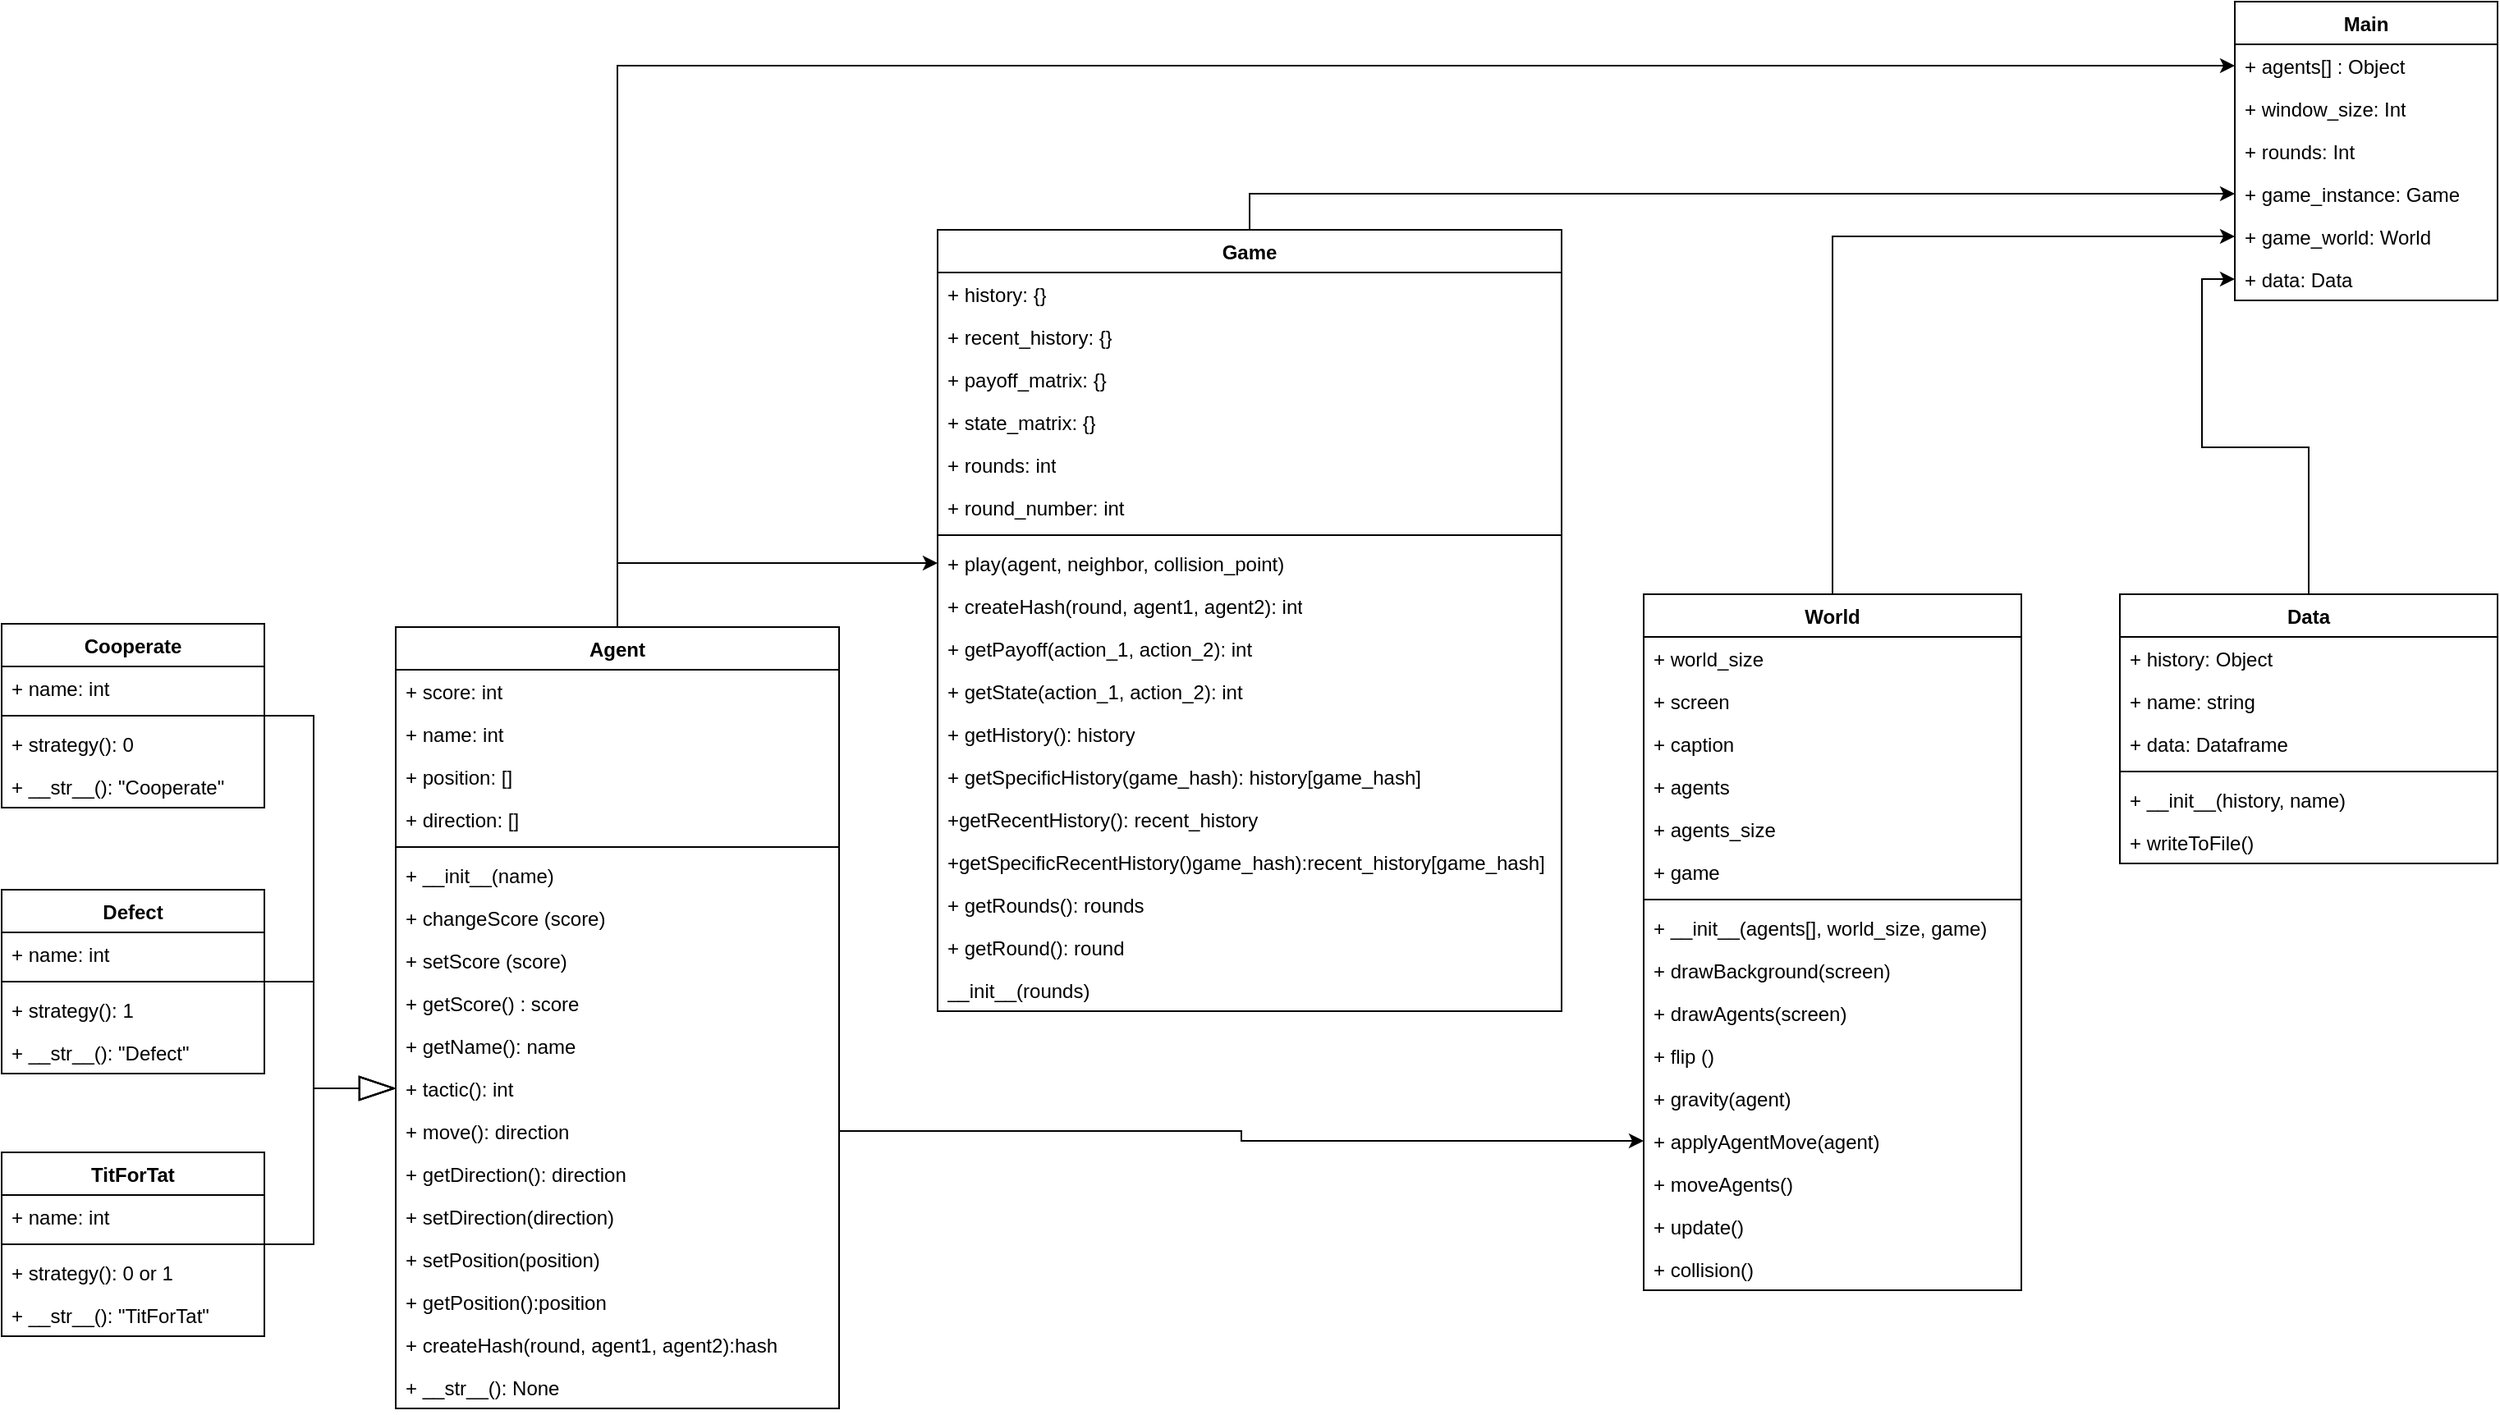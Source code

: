 <mxfile version="25.0.3">
  <diagram name="Page-1" id="hnyK_M3NlGHjHrZ5gKMo">
    <mxGraphModel dx="1423" dy="310" grid="1" gridSize="10" guides="1" tooltips="1" connect="1" arrows="1" fold="1" page="1" pageScale="1" pageWidth="850" pageHeight="1100" math="0" shadow="0">
      <root>
        <mxCell id="0" />
        <mxCell id="1" parent="0" />
        <mxCell id="TNZhgFUFGY6rMlC5T3Tr-9" value="Main" style="swimlane;fontStyle=1;align=center;verticalAlign=top;childLayout=stackLayout;horizontal=1;startSize=26;horizontalStack=0;resizeParent=1;resizeParentMax=0;resizeLast=0;collapsible=1;marginBottom=0;whiteSpace=wrap;html=1;" parent="1" vertex="1">
          <mxGeometry x="1240" y="459" width="160" height="182" as="geometry" />
        </mxCell>
        <mxCell id="TNZhgFUFGY6rMlC5T3Tr-10" value="&lt;div&gt;+ agents[] : Object&lt;/div&gt;" style="text;strokeColor=none;fillColor=none;align=left;verticalAlign=top;spacingLeft=4;spacingRight=4;overflow=hidden;rotatable=0;points=[[0,0.5],[1,0.5]];portConstraint=eastwest;whiteSpace=wrap;html=1;" parent="TNZhgFUFGY6rMlC5T3Tr-9" vertex="1">
          <mxGeometry y="26" width="160" height="26" as="geometry" />
        </mxCell>
        <mxCell id="TNZhgFUFGY6rMlC5T3Tr-18" value="+ window_size: Int" style="text;strokeColor=none;fillColor=none;align=left;verticalAlign=top;spacingLeft=4;spacingRight=4;overflow=hidden;rotatable=0;points=[[0,0.5],[1,0.5]];portConstraint=eastwest;whiteSpace=wrap;html=1;" parent="TNZhgFUFGY6rMlC5T3Tr-9" vertex="1">
          <mxGeometry y="52" width="160" height="26" as="geometry" />
        </mxCell>
        <mxCell id="TNZhgFUFGY6rMlC5T3Tr-20" value="+ rounds: Int" style="text;strokeColor=none;fillColor=none;align=left;verticalAlign=top;spacingLeft=4;spacingRight=4;overflow=hidden;rotatable=0;points=[[0,0.5],[1,0.5]];portConstraint=eastwest;whiteSpace=wrap;html=1;" parent="TNZhgFUFGY6rMlC5T3Tr-9" vertex="1">
          <mxGeometry y="78" width="160" height="26" as="geometry" />
        </mxCell>
        <mxCell id="TNZhgFUFGY6rMlC5T3Tr-21" value="+ game_instance: Game" style="text;strokeColor=none;fillColor=none;align=left;verticalAlign=top;spacingLeft=4;spacingRight=4;overflow=hidden;rotatable=0;points=[[0,0.5],[1,0.5]];portConstraint=eastwest;whiteSpace=wrap;html=1;" parent="TNZhgFUFGY6rMlC5T3Tr-9" vertex="1">
          <mxGeometry y="104" width="160" height="26" as="geometry" />
        </mxCell>
        <mxCell id="TNZhgFUFGY6rMlC5T3Tr-19" value="+ game_world: World" style="text;strokeColor=none;fillColor=none;align=left;verticalAlign=top;spacingLeft=4;spacingRight=4;overflow=hidden;rotatable=0;points=[[0,0.5],[1,0.5]];portConstraint=eastwest;whiteSpace=wrap;html=1;" parent="TNZhgFUFGY6rMlC5T3Tr-9" vertex="1">
          <mxGeometry y="130" width="160" height="26" as="geometry" />
        </mxCell>
        <mxCell id="TNZhgFUFGY6rMlC5T3Tr-17" value="+ data: Data" style="text;strokeColor=none;fillColor=none;align=left;verticalAlign=top;spacingLeft=4;spacingRight=4;overflow=hidden;rotatable=0;points=[[0,0.5],[1,0.5]];portConstraint=eastwest;whiteSpace=wrap;html=1;" parent="TNZhgFUFGY6rMlC5T3Tr-9" vertex="1">
          <mxGeometry y="156" width="160" height="26" as="geometry" />
        </mxCell>
        <mxCell id="aTV576hCUivnqyw-7uxB-5" style="edgeStyle=orthogonalEdgeStyle;rounded=0;orthogonalLoop=1;jettySize=auto;html=1;exitX=0.5;exitY=0;exitDx=0;exitDy=0;entryX=0;entryY=0.5;entryDx=0;entryDy=0;" parent="1" source="TNZhgFUFGY6rMlC5T3Tr-13" target="TNZhgFUFGY6rMlC5T3Tr-19" edge="1">
          <mxGeometry relative="1" as="geometry" />
        </mxCell>
        <mxCell id="TNZhgFUFGY6rMlC5T3Tr-13" value="World" style="swimlane;fontStyle=1;align=center;verticalAlign=top;childLayout=stackLayout;horizontal=1;startSize=26;horizontalStack=0;resizeParent=1;resizeParentMax=0;resizeLast=0;collapsible=1;marginBottom=0;whiteSpace=wrap;html=1;" parent="1" vertex="1">
          <mxGeometry x="880" y="820" width="230" height="424" as="geometry" />
        </mxCell>
        <mxCell id="TNZhgFUFGY6rMlC5T3Tr-14" value="+ world_size" style="text;strokeColor=none;fillColor=none;align=left;verticalAlign=top;spacingLeft=4;spacingRight=4;overflow=hidden;rotatable=0;points=[[0,0.5],[1,0.5]];portConstraint=eastwest;whiteSpace=wrap;html=1;" parent="TNZhgFUFGY6rMlC5T3Tr-13" vertex="1">
          <mxGeometry y="26" width="230" height="26" as="geometry" />
        </mxCell>
        <mxCell id="kklQBV2uUnJuEIr_n-jg-3" value="+ screen" style="text;strokeColor=none;fillColor=none;align=left;verticalAlign=top;spacingLeft=4;spacingRight=4;overflow=hidden;rotatable=0;points=[[0,0.5],[1,0.5]];portConstraint=eastwest;whiteSpace=wrap;html=1;" parent="TNZhgFUFGY6rMlC5T3Tr-13" vertex="1">
          <mxGeometry y="52" width="230" height="26" as="geometry" />
        </mxCell>
        <mxCell id="kklQBV2uUnJuEIr_n-jg-6" value="+ caption" style="text;strokeColor=none;fillColor=none;align=left;verticalAlign=top;spacingLeft=4;spacingRight=4;overflow=hidden;rotatable=0;points=[[0,0.5],[1,0.5]];portConstraint=eastwest;whiteSpace=wrap;html=1;" parent="TNZhgFUFGY6rMlC5T3Tr-13" vertex="1">
          <mxGeometry y="78" width="230" height="26" as="geometry" />
        </mxCell>
        <mxCell id="kklQBV2uUnJuEIr_n-jg-5" value="+ agents" style="text;strokeColor=none;fillColor=none;align=left;verticalAlign=top;spacingLeft=4;spacingRight=4;overflow=hidden;rotatable=0;points=[[0,0.5],[1,0.5]];portConstraint=eastwest;whiteSpace=wrap;html=1;" parent="TNZhgFUFGY6rMlC5T3Tr-13" vertex="1">
          <mxGeometry y="104" width="230" height="26" as="geometry" />
        </mxCell>
        <mxCell id="kklQBV2uUnJuEIr_n-jg-4" value="+ agents_size" style="text;strokeColor=none;fillColor=none;align=left;verticalAlign=top;spacingLeft=4;spacingRight=4;overflow=hidden;rotatable=0;points=[[0,0.5],[1,0.5]];portConstraint=eastwest;whiteSpace=wrap;html=1;" parent="TNZhgFUFGY6rMlC5T3Tr-13" vertex="1">
          <mxGeometry y="130" width="230" height="26" as="geometry" />
        </mxCell>
        <mxCell id="kklQBV2uUnJuEIr_n-jg-2" value="+ game" style="text;strokeColor=none;fillColor=none;align=left;verticalAlign=top;spacingLeft=4;spacingRight=4;overflow=hidden;rotatable=0;points=[[0,0.5],[1,0.5]];portConstraint=eastwest;whiteSpace=wrap;html=1;" parent="TNZhgFUFGY6rMlC5T3Tr-13" vertex="1">
          <mxGeometry y="156" width="230" height="26" as="geometry" />
        </mxCell>
        <mxCell id="TNZhgFUFGY6rMlC5T3Tr-15" value="" style="line;strokeWidth=1;fillColor=none;align=left;verticalAlign=middle;spacingTop=-1;spacingLeft=3;spacingRight=3;rotatable=0;labelPosition=right;points=[];portConstraint=eastwest;strokeColor=inherit;" parent="TNZhgFUFGY6rMlC5T3Tr-13" vertex="1">
          <mxGeometry y="182" width="230" height="8" as="geometry" />
        </mxCell>
        <mxCell id="TNZhgFUFGY6rMlC5T3Tr-16" value="+ __init__(agents[], world_size, game)" style="text;strokeColor=none;fillColor=none;align=left;verticalAlign=top;spacingLeft=4;spacingRight=4;overflow=hidden;rotatable=0;points=[[0,0.5],[1,0.5]];portConstraint=eastwest;whiteSpace=wrap;html=1;" parent="TNZhgFUFGY6rMlC5T3Tr-13" vertex="1">
          <mxGeometry y="190" width="230" height="26" as="geometry" />
        </mxCell>
        <mxCell id="kklQBV2uUnJuEIr_n-jg-9" value="+ drawBackground(screen)" style="text;strokeColor=none;fillColor=none;align=left;verticalAlign=top;spacingLeft=4;spacingRight=4;overflow=hidden;rotatable=0;points=[[0,0.5],[1,0.5]];portConstraint=eastwest;whiteSpace=wrap;html=1;" parent="TNZhgFUFGY6rMlC5T3Tr-13" vertex="1">
          <mxGeometry y="216" width="230" height="26" as="geometry" />
        </mxCell>
        <mxCell id="kklQBV2uUnJuEIr_n-jg-14" value="+ drawAgents(screen)" style="text;strokeColor=none;fillColor=none;align=left;verticalAlign=top;spacingLeft=4;spacingRight=4;overflow=hidden;rotatable=0;points=[[0,0.5],[1,0.5]];portConstraint=eastwest;whiteSpace=wrap;html=1;" parent="TNZhgFUFGY6rMlC5T3Tr-13" vertex="1">
          <mxGeometry y="242" width="230" height="26" as="geometry" />
        </mxCell>
        <mxCell id="kklQBV2uUnJuEIr_n-jg-12" value="+ flip ()" style="text;strokeColor=none;fillColor=none;align=left;verticalAlign=top;spacingLeft=4;spacingRight=4;overflow=hidden;rotatable=0;points=[[0,0.5],[1,0.5]];portConstraint=eastwest;whiteSpace=wrap;html=1;" parent="TNZhgFUFGY6rMlC5T3Tr-13" vertex="1">
          <mxGeometry y="268" width="230" height="26" as="geometry" />
        </mxCell>
        <mxCell id="kklQBV2uUnJuEIr_n-jg-13" value="+ gravity(agent)" style="text;strokeColor=none;fillColor=none;align=left;verticalAlign=top;spacingLeft=4;spacingRight=4;overflow=hidden;rotatable=0;points=[[0,0.5],[1,0.5]];portConstraint=eastwest;whiteSpace=wrap;html=1;" parent="TNZhgFUFGY6rMlC5T3Tr-13" vertex="1">
          <mxGeometry y="294" width="230" height="26" as="geometry" />
        </mxCell>
        <mxCell id="kklQBV2uUnJuEIr_n-jg-11" value="+ applyAgentMove(agent)" style="text;strokeColor=none;fillColor=none;align=left;verticalAlign=top;spacingLeft=4;spacingRight=4;overflow=hidden;rotatable=0;points=[[0,0.5],[1,0.5]];portConstraint=eastwest;whiteSpace=wrap;html=1;" parent="TNZhgFUFGY6rMlC5T3Tr-13" vertex="1">
          <mxGeometry y="320" width="230" height="26" as="geometry" />
        </mxCell>
        <mxCell id="kklQBV2uUnJuEIr_n-jg-10" value="+ moveAgents()" style="text;strokeColor=none;fillColor=none;align=left;verticalAlign=top;spacingLeft=4;spacingRight=4;overflow=hidden;rotatable=0;points=[[0,0.5],[1,0.5]];portConstraint=eastwest;whiteSpace=wrap;html=1;" parent="TNZhgFUFGY6rMlC5T3Tr-13" vertex="1">
          <mxGeometry y="346" width="230" height="26" as="geometry" />
        </mxCell>
        <mxCell id="kklQBV2uUnJuEIr_n-jg-8" value="+ update()" style="text;strokeColor=none;fillColor=none;align=left;verticalAlign=top;spacingLeft=4;spacingRight=4;overflow=hidden;rotatable=0;points=[[0,0.5],[1,0.5]];portConstraint=eastwest;whiteSpace=wrap;html=1;" parent="TNZhgFUFGY6rMlC5T3Tr-13" vertex="1">
          <mxGeometry y="372" width="230" height="26" as="geometry" />
        </mxCell>
        <mxCell id="kklQBV2uUnJuEIr_n-jg-7" value="+ collision()" style="text;strokeColor=none;fillColor=none;align=left;verticalAlign=top;spacingLeft=4;spacingRight=4;overflow=hidden;rotatable=0;points=[[0,0.5],[1,0.5]];portConstraint=eastwest;whiteSpace=wrap;html=1;" parent="TNZhgFUFGY6rMlC5T3Tr-13" vertex="1">
          <mxGeometry y="398" width="230" height="26" as="geometry" />
        </mxCell>
        <mxCell id="aTV576hCUivnqyw-7uxB-1" style="edgeStyle=orthogonalEdgeStyle;rounded=0;orthogonalLoop=1;jettySize=auto;html=1;exitX=0.5;exitY=0;exitDx=0;exitDy=0;entryX=0;entryY=0.5;entryDx=0;entryDy=0;" parent="1" source="kklQBV2uUnJuEIr_n-jg-20" target="TNZhgFUFGY6rMlC5T3Tr-10" edge="1">
          <mxGeometry relative="1" as="geometry" />
        </mxCell>
        <mxCell id="aTV576hCUivnqyw-7uxB-4" style="edgeStyle=orthogonalEdgeStyle;rounded=0;orthogonalLoop=1;jettySize=auto;html=1;exitX=0.5;exitY=0;exitDx=0;exitDy=0;entryX=0;entryY=0.5;entryDx=0;entryDy=0;" parent="1" source="kklQBV2uUnJuEIr_n-jg-20" target="kklQBV2uUnJuEIr_n-jg-42" edge="1">
          <mxGeometry relative="1" as="geometry" />
        </mxCell>
        <mxCell id="kklQBV2uUnJuEIr_n-jg-20" value="Agent" style="swimlane;fontStyle=1;align=center;verticalAlign=top;childLayout=stackLayout;horizontal=1;startSize=26;horizontalStack=0;resizeParent=1;resizeParentMax=0;resizeLast=0;collapsible=1;marginBottom=0;whiteSpace=wrap;html=1;" parent="1" vertex="1">
          <mxGeometry x="120" y="840" width="270" height="476" as="geometry" />
        </mxCell>
        <mxCell id="kklQBV2uUnJuEIr_n-jg-21" value="+ score: int" style="text;strokeColor=none;fillColor=none;align=left;verticalAlign=top;spacingLeft=4;spacingRight=4;overflow=hidden;rotatable=0;points=[[0,0.5],[1,0.5]];portConstraint=eastwest;whiteSpace=wrap;html=1;" parent="kklQBV2uUnJuEIr_n-jg-20" vertex="1">
          <mxGeometry y="26" width="270" height="26" as="geometry" />
        </mxCell>
        <mxCell id="kklQBV2uUnJuEIr_n-jg-26" value="+ name: int" style="text;strokeColor=none;fillColor=none;align=left;verticalAlign=top;spacingLeft=4;spacingRight=4;overflow=hidden;rotatable=0;points=[[0,0.5],[1,0.5]];portConstraint=eastwest;whiteSpace=wrap;html=1;" parent="kklQBV2uUnJuEIr_n-jg-20" vertex="1">
          <mxGeometry y="52" width="270" height="26" as="geometry" />
        </mxCell>
        <mxCell id="kklQBV2uUnJuEIr_n-jg-25" value="+ position: []" style="text;strokeColor=none;fillColor=none;align=left;verticalAlign=top;spacingLeft=4;spacingRight=4;overflow=hidden;rotatable=0;points=[[0,0.5],[1,0.5]];portConstraint=eastwest;whiteSpace=wrap;html=1;" parent="kklQBV2uUnJuEIr_n-jg-20" vertex="1">
          <mxGeometry y="78" width="270" height="26" as="geometry" />
        </mxCell>
        <mxCell id="kklQBV2uUnJuEIr_n-jg-24" value="+ direction: []" style="text;strokeColor=none;fillColor=none;align=left;verticalAlign=top;spacingLeft=4;spacingRight=4;overflow=hidden;rotatable=0;points=[[0,0.5],[1,0.5]];portConstraint=eastwest;whiteSpace=wrap;html=1;" parent="kklQBV2uUnJuEIr_n-jg-20" vertex="1">
          <mxGeometry y="104" width="270" height="26" as="geometry" />
        </mxCell>
        <mxCell id="kklQBV2uUnJuEIr_n-jg-22" value="" style="line;strokeWidth=1;fillColor=none;align=left;verticalAlign=middle;spacingTop=-1;spacingLeft=3;spacingRight=3;rotatable=0;labelPosition=right;points=[];portConstraint=eastwest;strokeColor=inherit;" parent="kklQBV2uUnJuEIr_n-jg-20" vertex="1">
          <mxGeometry y="130" width="270" height="8" as="geometry" />
        </mxCell>
        <mxCell id="kklQBV2uUnJuEIr_n-jg-23" value="+ __init__(name)" style="text;strokeColor=none;fillColor=none;align=left;verticalAlign=top;spacingLeft=4;spacingRight=4;overflow=hidden;rotatable=0;points=[[0,0.5],[1,0.5]];portConstraint=eastwest;whiteSpace=wrap;html=1;" parent="kklQBV2uUnJuEIr_n-jg-20" vertex="1">
          <mxGeometry y="138" width="270" height="26" as="geometry" />
        </mxCell>
        <mxCell id="kklQBV2uUnJuEIr_n-jg-28" value="+ changeScore (score)" style="text;strokeColor=none;fillColor=none;align=left;verticalAlign=top;spacingLeft=4;spacingRight=4;overflow=hidden;rotatable=0;points=[[0,0.5],[1,0.5]];portConstraint=eastwest;whiteSpace=wrap;html=1;" parent="kklQBV2uUnJuEIr_n-jg-20" vertex="1">
          <mxGeometry y="164" width="270" height="26" as="geometry" />
        </mxCell>
        <mxCell id="kklQBV2uUnJuEIr_n-jg-33" value="+ setScore (score)" style="text;strokeColor=none;fillColor=none;align=left;verticalAlign=top;spacingLeft=4;spacingRight=4;overflow=hidden;rotatable=0;points=[[0,0.5],[1,0.5]];portConstraint=eastwest;whiteSpace=wrap;html=1;" parent="kklQBV2uUnJuEIr_n-jg-20" vertex="1">
          <mxGeometry y="190" width="270" height="26" as="geometry" />
        </mxCell>
        <mxCell id="kklQBV2uUnJuEIr_n-jg-31" value="+ getScore() : score" style="text;strokeColor=none;fillColor=none;align=left;verticalAlign=top;spacingLeft=4;spacingRight=4;overflow=hidden;rotatable=0;points=[[0,0.5],[1,0.5]];portConstraint=eastwest;whiteSpace=wrap;html=1;" parent="kklQBV2uUnJuEIr_n-jg-20" vertex="1">
          <mxGeometry y="216" width="270" height="26" as="geometry" />
        </mxCell>
        <mxCell id="kklQBV2uUnJuEIr_n-jg-35" value="+ getName(): name" style="text;strokeColor=none;fillColor=none;align=left;verticalAlign=top;spacingLeft=4;spacingRight=4;overflow=hidden;rotatable=0;points=[[0,0.5],[1,0.5]];portConstraint=eastwest;whiteSpace=wrap;html=1;" parent="kklQBV2uUnJuEIr_n-jg-20" vertex="1">
          <mxGeometry y="242" width="270" height="26" as="geometry" />
        </mxCell>
        <mxCell id="kklQBV2uUnJuEIr_n-jg-34" value="+ tactic(): int" style="text;strokeColor=none;fillColor=none;align=left;verticalAlign=top;spacingLeft=4;spacingRight=4;overflow=hidden;rotatable=0;points=[[0,0.5],[1,0.5]];portConstraint=eastwest;whiteSpace=wrap;html=1;" parent="kklQBV2uUnJuEIr_n-jg-20" vertex="1">
          <mxGeometry y="268" width="270" height="26" as="geometry" />
        </mxCell>
        <mxCell id="kklQBV2uUnJuEIr_n-jg-32" value="+ move(): direction" style="text;strokeColor=none;fillColor=none;align=left;verticalAlign=top;spacingLeft=4;spacingRight=4;overflow=hidden;rotatable=0;points=[[0,0.5],[1,0.5]];portConstraint=eastwest;whiteSpace=wrap;html=1;" parent="kklQBV2uUnJuEIr_n-jg-20" vertex="1">
          <mxGeometry y="294" width="270" height="26" as="geometry" />
        </mxCell>
        <mxCell id="kklQBV2uUnJuEIr_n-jg-30" value="+ getDirection(): direction" style="text;strokeColor=none;fillColor=none;align=left;verticalAlign=top;spacingLeft=4;spacingRight=4;overflow=hidden;rotatable=0;points=[[0,0.5],[1,0.5]];portConstraint=eastwest;whiteSpace=wrap;html=1;" parent="kklQBV2uUnJuEIr_n-jg-20" vertex="1">
          <mxGeometry y="320" width="270" height="26" as="geometry" />
        </mxCell>
        <mxCell id="kklQBV2uUnJuEIr_n-jg-29" value="+ setDirection(direction)" style="text;strokeColor=none;fillColor=none;align=left;verticalAlign=top;spacingLeft=4;spacingRight=4;overflow=hidden;rotatable=0;points=[[0,0.5],[1,0.5]];portConstraint=eastwest;whiteSpace=wrap;html=1;" parent="kklQBV2uUnJuEIr_n-jg-20" vertex="1">
          <mxGeometry y="346" width="270" height="26" as="geometry" />
        </mxCell>
        <mxCell id="kklQBV2uUnJuEIr_n-jg-36" value="+ setPosition(position)" style="text;strokeColor=none;fillColor=none;align=left;verticalAlign=top;spacingLeft=4;spacingRight=4;overflow=hidden;rotatable=0;points=[[0,0.5],[1,0.5]];portConstraint=eastwest;whiteSpace=wrap;html=1;" parent="kklQBV2uUnJuEIr_n-jg-20" vertex="1">
          <mxGeometry y="372" width="270" height="26" as="geometry" />
        </mxCell>
        <mxCell id="kklQBV2uUnJuEIr_n-jg-38" value="+ getPosition():position" style="text;strokeColor=none;fillColor=none;align=left;verticalAlign=top;spacingLeft=4;spacingRight=4;overflow=hidden;rotatable=0;points=[[0,0.5],[1,0.5]];portConstraint=eastwest;whiteSpace=wrap;html=1;" parent="kklQBV2uUnJuEIr_n-jg-20" vertex="1">
          <mxGeometry y="398" width="270" height="26" as="geometry" />
        </mxCell>
        <mxCell id="kklQBV2uUnJuEIr_n-jg-37" value="+ createHash(round, agent1, agent2):hash" style="text;strokeColor=none;fillColor=none;align=left;verticalAlign=top;spacingLeft=4;spacingRight=4;overflow=hidden;rotatable=0;points=[[0,0.5],[1,0.5]];portConstraint=eastwest;whiteSpace=wrap;html=1;" parent="kklQBV2uUnJuEIr_n-jg-20" vertex="1">
          <mxGeometry y="424" width="270" height="26" as="geometry" />
        </mxCell>
        <mxCell id="kklQBV2uUnJuEIr_n-jg-27" value="+ __str__(): None" style="text;strokeColor=none;fillColor=none;align=left;verticalAlign=top;spacingLeft=4;spacingRight=4;overflow=hidden;rotatable=0;points=[[0,0.5],[1,0.5]];portConstraint=eastwest;whiteSpace=wrap;html=1;" parent="kklQBV2uUnJuEIr_n-jg-20" vertex="1">
          <mxGeometry y="450" width="270" height="26" as="geometry" />
        </mxCell>
        <mxCell id="aTV576hCUivnqyw-7uxB-3" style="edgeStyle=orthogonalEdgeStyle;rounded=0;orthogonalLoop=1;jettySize=auto;html=1;exitX=0.5;exitY=0;exitDx=0;exitDy=0;entryX=0;entryY=0.5;entryDx=0;entryDy=0;" parent="1" source="kklQBV2uUnJuEIr_n-jg-39" target="TNZhgFUFGY6rMlC5T3Tr-21" edge="1">
          <mxGeometry relative="1" as="geometry" />
        </mxCell>
        <mxCell id="kklQBV2uUnJuEIr_n-jg-39" value="Game" style="swimlane;fontStyle=1;align=center;verticalAlign=top;childLayout=stackLayout;horizontal=1;startSize=26;horizontalStack=0;resizeParent=1;resizeParentMax=0;resizeLast=0;collapsible=1;marginBottom=0;whiteSpace=wrap;html=1;" parent="1" vertex="1">
          <mxGeometry x="450" y="598" width="380" height="476" as="geometry" />
        </mxCell>
        <mxCell id="kklQBV2uUnJuEIr_n-jg-40" value="+ history: {}" style="text;strokeColor=none;fillColor=none;align=left;verticalAlign=top;spacingLeft=4;spacingRight=4;overflow=hidden;rotatable=0;points=[[0,0.5],[1,0.5]];portConstraint=eastwest;whiteSpace=wrap;html=1;" parent="kklQBV2uUnJuEIr_n-jg-39" vertex="1">
          <mxGeometry y="26" width="380" height="26" as="geometry" />
        </mxCell>
        <mxCell id="kklQBV2uUnJuEIr_n-jg-45" value="+ recent_history: {}" style="text;strokeColor=none;fillColor=none;align=left;verticalAlign=top;spacingLeft=4;spacingRight=4;overflow=hidden;rotatable=0;points=[[0,0.5],[1,0.5]];portConstraint=eastwest;whiteSpace=wrap;html=1;" parent="kklQBV2uUnJuEIr_n-jg-39" vertex="1">
          <mxGeometry y="52" width="380" height="26" as="geometry" />
        </mxCell>
        <mxCell id="kklQBV2uUnJuEIr_n-jg-47" value="+ payoff_matrix: {}" style="text;strokeColor=none;fillColor=none;align=left;verticalAlign=top;spacingLeft=4;spacingRight=4;overflow=hidden;rotatable=0;points=[[0,0.5],[1,0.5]];portConstraint=eastwest;whiteSpace=wrap;html=1;" parent="kklQBV2uUnJuEIr_n-jg-39" vertex="1">
          <mxGeometry y="78" width="380" height="26" as="geometry" />
        </mxCell>
        <mxCell id="kklQBV2uUnJuEIr_n-jg-48" value="+ state_matrix: {}" style="text;strokeColor=none;fillColor=none;align=left;verticalAlign=top;spacingLeft=4;spacingRight=4;overflow=hidden;rotatable=0;points=[[0,0.5],[1,0.5]];portConstraint=eastwest;whiteSpace=wrap;html=1;" parent="kklQBV2uUnJuEIr_n-jg-39" vertex="1">
          <mxGeometry y="104" width="380" height="26" as="geometry" />
        </mxCell>
        <mxCell id="kklQBV2uUnJuEIr_n-jg-46" value="+ rounds: int" style="text;strokeColor=none;fillColor=none;align=left;verticalAlign=top;spacingLeft=4;spacingRight=4;overflow=hidden;rotatable=0;points=[[0,0.5],[1,0.5]];portConstraint=eastwest;whiteSpace=wrap;html=1;" parent="kklQBV2uUnJuEIr_n-jg-39" vertex="1">
          <mxGeometry y="130" width="380" height="26" as="geometry" />
        </mxCell>
        <mxCell id="kklQBV2uUnJuEIr_n-jg-44" value="+ round_number: int" style="text;strokeColor=none;fillColor=none;align=left;verticalAlign=top;spacingLeft=4;spacingRight=4;overflow=hidden;rotatable=0;points=[[0,0.5],[1,0.5]];portConstraint=eastwest;whiteSpace=wrap;html=1;" parent="kklQBV2uUnJuEIr_n-jg-39" vertex="1">
          <mxGeometry y="156" width="380" height="26" as="geometry" />
        </mxCell>
        <mxCell id="kklQBV2uUnJuEIr_n-jg-41" value="" style="line;strokeWidth=1;fillColor=none;align=left;verticalAlign=middle;spacingTop=-1;spacingLeft=3;spacingRight=3;rotatable=0;labelPosition=right;points=[];portConstraint=eastwest;strokeColor=inherit;" parent="kklQBV2uUnJuEIr_n-jg-39" vertex="1">
          <mxGeometry y="182" width="380" height="8" as="geometry" />
        </mxCell>
        <mxCell id="kklQBV2uUnJuEIr_n-jg-42" value="+ play(agent, neighbor, collision_point)" style="text;strokeColor=none;fillColor=none;align=left;verticalAlign=top;spacingLeft=4;spacingRight=4;overflow=hidden;rotatable=0;points=[[0,0.5],[1,0.5]];portConstraint=eastwest;whiteSpace=wrap;html=1;" parent="kklQBV2uUnJuEIr_n-jg-39" vertex="1">
          <mxGeometry y="190" width="380" height="26" as="geometry" />
        </mxCell>
        <mxCell id="kklQBV2uUnJuEIr_n-jg-51" value="+ createHash(round, agent1, agent2): int" style="text;strokeColor=none;fillColor=none;align=left;verticalAlign=top;spacingLeft=4;spacingRight=4;overflow=hidden;rotatable=0;points=[[0,0.5],[1,0.5]];portConstraint=eastwest;whiteSpace=wrap;html=1;" parent="kklQBV2uUnJuEIr_n-jg-39" vertex="1">
          <mxGeometry y="216" width="380" height="26" as="geometry" />
        </mxCell>
        <mxCell id="kklQBV2uUnJuEIr_n-jg-57" value="+ getPayoff(action_1, action_2): int" style="text;strokeColor=none;fillColor=none;align=left;verticalAlign=top;spacingLeft=4;spacingRight=4;overflow=hidden;rotatable=0;points=[[0,0.5],[1,0.5]];portConstraint=eastwest;whiteSpace=wrap;html=1;" parent="kklQBV2uUnJuEIr_n-jg-39" vertex="1">
          <mxGeometry y="242" width="380" height="26" as="geometry" />
        </mxCell>
        <mxCell id="kklQBV2uUnJuEIr_n-jg-59" value="+ getState(action_1, action_2): int" style="text;strokeColor=none;fillColor=none;align=left;verticalAlign=top;spacingLeft=4;spacingRight=4;overflow=hidden;rotatable=0;points=[[0,0.5],[1,0.5]];portConstraint=eastwest;whiteSpace=wrap;html=1;" parent="kklQBV2uUnJuEIr_n-jg-39" vertex="1">
          <mxGeometry y="268" width="380" height="26" as="geometry" />
        </mxCell>
        <mxCell id="kklQBV2uUnJuEIr_n-jg-58" value="+ getHistory(): history" style="text;strokeColor=none;fillColor=none;align=left;verticalAlign=top;spacingLeft=4;spacingRight=4;overflow=hidden;rotatable=0;points=[[0,0.5],[1,0.5]];portConstraint=eastwest;whiteSpace=wrap;html=1;" parent="kklQBV2uUnJuEIr_n-jg-39" vertex="1">
          <mxGeometry y="294" width="380" height="26" as="geometry" />
        </mxCell>
        <mxCell id="kklQBV2uUnJuEIr_n-jg-56" value="+ getSpecificHistory(game_hash): history[game_hash]" style="text;strokeColor=none;fillColor=none;align=left;verticalAlign=top;spacingLeft=4;spacingRight=4;overflow=hidden;rotatable=0;points=[[0,0.5],[1,0.5]];portConstraint=eastwest;whiteSpace=wrap;html=1;" parent="kklQBV2uUnJuEIr_n-jg-39" vertex="1">
          <mxGeometry y="320" width="380" height="26" as="geometry" />
        </mxCell>
        <mxCell id="kklQBV2uUnJuEIr_n-jg-54" value="+getRecentHistory(): recent_history" style="text;strokeColor=none;fillColor=none;align=left;verticalAlign=top;spacingLeft=4;spacingRight=4;overflow=hidden;rotatable=0;points=[[0,0.5],[1,0.5]];portConstraint=eastwest;whiteSpace=wrap;html=1;" parent="kklQBV2uUnJuEIr_n-jg-39" vertex="1">
          <mxGeometry y="346" width="380" height="26" as="geometry" />
        </mxCell>
        <mxCell id="kklQBV2uUnJuEIr_n-jg-55" value="+getSpecificRecentHistory()game_hash):recent_history[game_hash]" style="text;strokeColor=none;fillColor=none;align=left;verticalAlign=top;spacingLeft=4;spacingRight=4;overflow=hidden;rotatable=0;points=[[0,0.5],[1,0.5]];portConstraint=eastwest;whiteSpace=wrap;html=1;" parent="kklQBV2uUnJuEIr_n-jg-39" vertex="1">
          <mxGeometry y="372" width="380" height="26" as="geometry" />
        </mxCell>
        <mxCell id="kklQBV2uUnJuEIr_n-jg-53" value="+ getRounds(): rounds" style="text;strokeColor=none;fillColor=none;align=left;verticalAlign=top;spacingLeft=4;spacingRight=4;overflow=hidden;rotatable=0;points=[[0,0.5],[1,0.5]];portConstraint=eastwest;whiteSpace=wrap;html=1;" parent="kklQBV2uUnJuEIr_n-jg-39" vertex="1">
          <mxGeometry y="398" width="380" height="26" as="geometry" />
        </mxCell>
        <mxCell id="kklQBV2uUnJuEIr_n-jg-52" value="+ getRound(): round" style="text;strokeColor=none;fillColor=none;align=left;verticalAlign=top;spacingLeft=4;spacingRight=4;overflow=hidden;rotatable=0;points=[[0,0.5],[1,0.5]];portConstraint=eastwest;whiteSpace=wrap;html=1;" parent="kklQBV2uUnJuEIr_n-jg-39" vertex="1">
          <mxGeometry y="424" width="380" height="26" as="geometry" />
        </mxCell>
        <mxCell id="kklQBV2uUnJuEIr_n-jg-50" value="__init__(rounds)" style="text;strokeColor=none;fillColor=none;align=left;verticalAlign=top;spacingLeft=4;spacingRight=4;overflow=hidden;rotatable=0;points=[[0,0.5],[1,0.5]];portConstraint=eastwest;whiteSpace=wrap;html=1;" parent="kklQBV2uUnJuEIr_n-jg-39" vertex="1">
          <mxGeometry y="450" width="380" height="26" as="geometry" />
        </mxCell>
        <mxCell id="aTV576hCUivnqyw-7uxB-2" style="edgeStyle=orthogonalEdgeStyle;rounded=0;orthogonalLoop=1;jettySize=auto;html=1;exitX=1;exitY=0.5;exitDx=0;exitDy=0;entryX=0;entryY=0.5;entryDx=0;entryDy=0;" parent="1" source="kklQBV2uUnJuEIr_n-jg-32" target="kklQBV2uUnJuEIr_n-jg-11" edge="1">
          <mxGeometry relative="1" as="geometry" />
        </mxCell>
        <mxCell id="aTV576hCUivnqyw-7uxB-6" value="Cooperate" style="swimlane;fontStyle=1;align=center;verticalAlign=top;childLayout=stackLayout;horizontal=1;startSize=26;horizontalStack=0;resizeParent=1;resizeParentMax=0;resizeLast=0;collapsible=1;marginBottom=0;whiteSpace=wrap;html=1;" parent="1" vertex="1">
          <mxGeometry x="-120" y="838" width="160" height="112" as="geometry" />
        </mxCell>
        <mxCell id="aTV576hCUivnqyw-7uxB-7" value="+ name: int" style="text;strokeColor=none;fillColor=none;align=left;verticalAlign=top;spacingLeft=4;spacingRight=4;overflow=hidden;rotatable=0;points=[[0,0.5],[1,0.5]];portConstraint=eastwest;whiteSpace=wrap;html=1;" parent="aTV576hCUivnqyw-7uxB-6" vertex="1">
          <mxGeometry y="26" width="160" height="26" as="geometry" />
        </mxCell>
        <mxCell id="aTV576hCUivnqyw-7uxB-8" value="" style="line;strokeWidth=1;fillColor=none;align=left;verticalAlign=middle;spacingTop=-1;spacingLeft=3;spacingRight=3;rotatable=0;labelPosition=right;points=[];portConstraint=eastwest;strokeColor=inherit;" parent="aTV576hCUivnqyw-7uxB-6" vertex="1">
          <mxGeometry y="52" width="160" height="8" as="geometry" />
        </mxCell>
        <mxCell id="aTV576hCUivnqyw-7uxB-9" value="+ strategy(): 0" style="text;strokeColor=none;fillColor=none;align=left;verticalAlign=top;spacingLeft=4;spacingRight=4;overflow=hidden;rotatable=0;points=[[0,0.5],[1,0.5]];portConstraint=eastwest;whiteSpace=wrap;html=1;" parent="aTV576hCUivnqyw-7uxB-6" vertex="1">
          <mxGeometry y="60" width="160" height="26" as="geometry" />
        </mxCell>
        <mxCell id="aTV576hCUivnqyw-7uxB-10" value="+ __str__(): &quot;Cooperate&quot;" style="text;strokeColor=none;fillColor=none;align=left;verticalAlign=top;spacingLeft=4;spacingRight=4;overflow=hidden;rotatable=0;points=[[0,0.5],[1,0.5]];portConstraint=eastwest;whiteSpace=wrap;html=1;" parent="aTV576hCUivnqyw-7uxB-6" vertex="1">
          <mxGeometry y="86" width="160" height="26" as="geometry" />
        </mxCell>
        <mxCell id="aTV576hCUivnqyw-7uxB-28" value="" style="edgeStyle=orthogonalEdgeStyle;rounded=0;orthogonalLoop=1;jettySize=auto;html=1;exitX=1;exitY=0.5;exitDx=0;exitDy=0;endArrow=blockThin;endFill=0;endSize=20;entryX=0;entryY=0.5;entryDx=0;entryDy=0;" parent="1" source="aTV576hCUivnqyw-7uxB-11" target="kklQBV2uUnJuEIr_n-jg-34" edge="1">
          <mxGeometry relative="1" as="geometry">
            <mxPoint x="100" y="990" as="targetPoint" />
            <Array as="points">
              <mxPoint x="70" y="1056" />
              <mxPoint x="70" y="1121" />
            </Array>
          </mxGeometry>
        </mxCell>
        <mxCell id="aTV576hCUivnqyw-7uxB-11" value="Defect" style="swimlane;fontStyle=1;align=center;verticalAlign=top;childLayout=stackLayout;horizontal=1;startSize=26;horizontalStack=0;resizeParent=1;resizeParentMax=0;resizeLast=0;collapsible=1;marginBottom=0;whiteSpace=wrap;html=1;" parent="1" vertex="1">
          <mxGeometry x="-120" y="1000" width="160" height="112" as="geometry" />
        </mxCell>
        <mxCell id="aTV576hCUivnqyw-7uxB-12" value="+ name: int" style="text;strokeColor=none;fillColor=none;align=left;verticalAlign=top;spacingLeft=4;spacingRight=4;overflow=hidden;rotatable=0;points=[[0,0.5],[1,0.5]];portConstraint=eastwest;whiteSpace=wrap;html=1;" parent="aTV576hCUivnqyw-7uxB-11" vertex="1">
          <mxGeometry y="26" width="160" height="26" as="geometry" />
        </mxCell>
        <mxCell id="aTV576hCUivnqyw-7uxB-13" value="" style="line;strokeWidth=1;fillColor=none;align=left;verticalAlign=middle;spacingTop=-1;spacingLeft=3;spacingRight=3;rotatable=0;labelPosition=right;points=[];portConstraint=eastwest;strokeColor=inherit;" parent="aTV576hCUivnqyw-7uxB-11" vertex="1">
          <mxGeometry y="52" width="160" height="8" as="geometry" />
        </mxCell>
        <mxCell id="aTV576hCUivnqyw-7uxB-14" value="+ strategy(): 1" style="text;strokeColor=none;fillColor=none;align=left;verticalAlign=top;spacingLeft=4;spacingRight=4;overflow=hidden;rotatable=0;points=[[0,0.5],[1,0.5]];portConstraint=eastwest;whiteSpace=wrap;html=1;" parent="aTV576hCUivnqyw-7uxB-11" vertex="1">
          <mxGeometry y="60" width="160" height="26" as="geometry" />
        </mxCell>
        <mxCell id="aTV576hCUivnqyw-7uxB-15" value="+ __str__(): &quot;Defect&quot;" style="text;strokeColor=none;fillColor=none;align=left;verticalAlign=top;spacingLeft=4;spacingRight=4;overflow=hidden;rotatable=0;points=[[0,0.5],[1,0.5]];portConstraint=eastwest;whiteSpace=wrap;html=1;" parent="aTV576hCUivnqyw-7uxB-11" vertex="1">
          <mxGeometry y="86" width="160" height="26" as="geometry" />
        </mxCell>
        <mxCell id="aTV576hCUivnqyw-7uxB-16" value="TitForTat" style="swimlane;fontStyle=1;align=center;verticalAlign=top;childLayout=stackLayout;horizontal=1;startSize=26;horizontalStack=0;resizeParent=1;resizeParentMax=0;resizeLast=0;collapsible=1;marginBottom=0;whiteSpace=wrap;html=1;" parent="1" vertex="1">
          <mxGeometry x="-120" y="1160" width="160" height="112" as="geometry" />
        </mxCell>
        <mxCell id="aTV576hCUivnqyw-7uxB-17" value="+ name: int" style="text;strokeColor=none;fillColor=none;align=left;verticalAlign=top;spacingLeft=4;spacingRight=4;overflow=hidden;rotatable=0;points=[[0,0.5],[1,0.5]];portConstraint=eastwest;whiteSpace=wrap;html=1;" parent="aTV576hCUivnqyw-7uxB-16" vertex="1">
          <mxGeometry y="26" width="160" height="26" as="geometry" />
        </mxCell>
        <mxCell id="aTV576hCUivnqyw-7uxB-18" value="" style="line;strokeWidth=1;fillColor=none;align=left;verticalAlign=middle;spacingTop=-1;spacingLeft=3;spacingRight=3;rotatable=0;labelPosition=right;points=[];portConstraint=eastwest;strokeColor=inherit;" parent="aTV576hCUivnqyw-7uxB-16" vertex="1">
          <mxGeometry y="52" width="160" height="8" as="geometry" />
        </mxCell>
        <mxCell id="aTV576hCUivnqyw-7uxB-19" value="+ strategy(): 0 or 1" style="text;strokeColor=none;fillColor=none;align=left;verticalAlign=top;spacingLeft=4;spacingRight=4;overflow=hidden;rotatable=0;points=[[0,0.5],[1,0.5]];portConstraint=eastwest;whiteSpace=wrap;html=1;" parent="aTV576hCUivnqyw-7uxB-16" vertex="1">
          <mxGeometry y="60" width="160" height="26" as="geometry" />
        </mxCell>
        <mxCell id="aTV576hCUivnqyw-7uxB-20" value="+ __str__(): &quot;TitForTat&quot;" style="text;strokeColor=none;fillColor=none;align=left;verticalAlign=top;spacingLeft=4;spacingRight=4;overflow=hidden;rotatable=0;points=[[0,0.5],[1,0.5]];portConstraint=eastwest;whiteSpace=wrap;html=1;" parent="aTV576hCUivnqyw-7uxB-16" vertex="1">
          <mxGeometry y="86" width="160" height="26" as="geometry" />
        </mxCell>
        <mxCell id="aTV576hCUivnqyw-7uxB-27" style="edgeStyle=orthogonalEdgeStyle;rounded=0;orthogonalLoop=1;jettySize=auto;html=1;exitX=1;exitY=0.5;exitDx=0;exitDy=0;entryX=0;entryY=0.5;entryDx=0;entryDy=0;endArrow=blockThin;endFill=0;endSize=20;" parent="1" source="aTV576hCUivnqyw-7uxB-6" target="kklQBV2uUnJuEIr_n-jg-34" edge="1">
          <mxGeometry relative="1" as="geometry">
            <Array as="points">
              <mxPoint x="70" y="894" />
              <mxPoint x="70" y="1121" />
            </Array>
          </mxGeometry>
        </mxCell>
        <mxCell id="aTV576hCUivnqyw-7uxB-29" style="edgeStyle=orthogonalEdgeStyle;rounded=0;orthogonalLoop=1;jettySize=auto;html=1;entryX=0;entryY=0.5;entryDx=0;entryDy=0;endArrow=blockThin;endFill=0;endSize=20;" parent="1" source="aTV576hCUivnqyw-7uxB-16" target="kklQBV2uUnJuEIr_n-jg-34" edge="1">
          <mxGeometry relative="1" as="geometry">
            <Array as="points">
              <mxPoint x="70" y="1216" />
              <mxPoint x="70" y="1121" />
            </Array>
          </mxGeometry>
        </mxCell>
        <mxCell id="aTV576hCUivnqyw-7uxB-55" style="edgeStyle=orthogonalEdgeStyle;rounded=0;orthogonalLoop=1;jettySize=auto;html=1;exitX=0.5;exitY=0;exitDx=0;exitDy=0;entryX=0;entryY=0.5;entryDx=0;entryDy=0;" parent="1" source="aTV576hCUivnqyw-7uxB-37" target="TNZhgFUFGY6rMlC5T3Tr-17" edge="1">
          <mxGeometry relative="1" as="geometry" />
        </mxCell>
        <mxCell id="aTV576hCUivnqyw-7uxB-37" value="Data" style="swimlane;fontStyle=1;align=center;verticalAlign=top;childLayout=stackLayout;horizontal=1;startSize=26;horizontalStack=0;resizeParent=1;resizeParentMax=0;resizeLast=0;collapsible=1;marginBottom=0;whiteSpace=wrap;html=1;" parent="1" vertex="1">
          <mxGeometry x="1170" y="820" width="230" height="164" as="geometry" />
        </mxCell>
        <mxCell id="aTV576hCUivnqyw-7uxB-38" value="+ history: Object" style="text;strokeColor=none;fillColor=none;align=left;verticalAlign=top;spacingLeft=4;spacingRight=4;overflow=hidden;rotatable=0;points=[[0,0.5],[1,0.5]];portConstraint=eastwest;whiteSpace=wrap;html=1;" parent="aTV576hCUivnqyw-7uxB-37" vertex="1">
          <mxGeometry y="26" width="230" height="26" as="geometry" />
        </mxCell>
        <mxCell id="aTV576hCUivnqyw-7uxB-39" value="+ name: string" style="text;strokeColor=none;fillColor=none;align=left;verticalAlign=top;spacingLeft=4;spacingRight=4;overflow=hidden;rotatable=0;points=[[0,0.5],[1,0.5]];portConstraint=eastwest;whiteSpace=wrap;html=1;" parent="aTV576hCUivnqyw-7uxB-37" vertex="1">
          <mxGeometry y="52" width="230" height="26" as="geometry" />
        </mxCell>
        <mxCell id="aTV576hCUivnqyw-7uxB-40" value="+ data: Dataframe" style="text;strokeColor=none;fillColor=none;align=left;verticalAlign=top;spacingLeft=4;spacingRight=4;overflow=hidden;rotatable=0;points=[[0,0.5],[1,0.5]];portConstraint=eastwest;whiteSpace=wrap;html=1;" parent="aTV576hCUivnqyw-7uxB-37" vertex="1">
          <mxGeometry y="78" width="230" height="26" as="geometry" />
        </mxCell>
        <mxCell id="aTV576hCUivnqyw-7uxB-44" value="" style="line;strokeWidth=1;fillColor=none;align=left;verticalAlign=middle;spacingTop=-1;spacingLeft=3;spacingRight=3;rotatable=0;labelPosition=right;points=[];portConstraint=eastwest;strokeColor=inherit;" parent="aTV576hCUivnqyw-7uxB-37" vertex="1">
          <mxGeometry y="104" width="230" height="8" as="geometry" />
        </mxCell>
        <mxCell id="aTV576hCUivnqyw-7uxB-45" value="+ __init__(history, name)" style="text;strokeColor=none;fillColor=none;align=left;verticalAlign=top;spacingLeft=4;spacingRight=4;overflow=hidden;rotatable=0;points=[[0,0.5],[1,0.5]];portConstraint=eastwest;whiteSpace=wrap;html=1;" parent="aTV576hCUivnqyw-7uxB-37" vertex="1">
          <mxGeometry y="112" width="230" height="26" as="geometry" />
        </mxCell>
        <mxCell id="aTV576hCUivnqyw-7uxB-46" value="+ writeToFile()" style="text;strokeColor=none;fillColor=none;align=left;verticalAlign=top;spacingLeft=4;spacingRight=4;overflow=hidden;rotatable=0;points=[[0,0.5],[1,0.5]];portConstraint=eastwest;whiteSpace=wrap;html=1;" parent="aTV576hCUivnqyw-7uxB-37" vertex="1">
          <mxGeometry y="138" width="230" height="26" as="geometry" />
        </mxCell>
      </root>
    </mxGraphModel>
  </diagram>
</mxfile>
